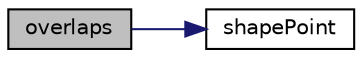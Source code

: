 digraph "overlaps"
{
  bgcolor="transparent";
  edge [fontname="Helvetica",fontsize="10",labelfontname="Helvetica",labelfontsize="10"];
  node [fontname="Helvetica",fontsize="10",shape=record];
  rankdir="LR";
  Node1 [label="overlaps",height=0.2,width=0.4,color="black", fillcolor="grey75", style="filled" fontcolor="black"];
  Node1 -> Node2 [color="midnightblue",fontsize="10",style="solid",fontname="Helvetica"];
  Node2 [label="shapePoint",height=0.2,width=0.4,color="black",URL="$classFoam_1_1treeDataPoint.html#a6327c5c74e1866fec8de95bb9f0a94e4",tooltip="Point at specified index. "];
}
